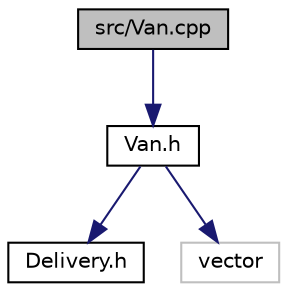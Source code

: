 digraph "src/Van.cpp"
{
 // LATEX_PDF_SIZE
  edge [fontname="Helvetica",fontsize="10",labelfontname="Helvetica",labelfontsize="10"];
  node [fontname="Helvetica",fontsize="10",shape=record];
  Node1 [label="src/Van.cpp",height=0.2,width=0.4,color="black", fillcolor="grey75", style="filled", fontcolor="black",tooltip=" "];
  Node1 -> Node2 [color="midnightblue",fontsize="10",style="solid"];
  Node2 [label="Van.h",height=0.2,width=0.4,color="black", fillcolor="white", style="filled",URL="$Van_8h_source.html",tooltip=" "];
  Node2 -> Node3 [color="midnightblue",fontsize="10",style="solid"];
  Node3 [label="Delivery.h",height=0.2,width=0.4,color="black", fillcolor="white", style="filled",URL="$Delivery_8h_source.html",tooltip=" "];
  Node2 -> Node4 [color="midnightblue",fontsize="10",style="solid"];
  Node4 [label="vector",height=0.2,width=0.4,color="grey75", fillcolor="white", style="filled",tooltip=" "];
}
